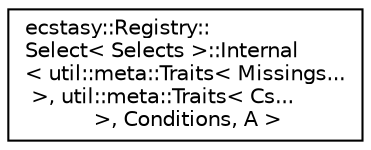 digraph "Graphical Class Hierarchy"
{
 // LATEX_PDF_SIZE
  edge [fontname="Helvetica",fontsize="10",labelfontname="Helvetica",labelfontsize="10"];
  node [fontname="Helvetica",fontsize="10",shape=record];
  rankdir="LR";
  Node0 [label="ecstasy::Registry::\lSelect\< Selects \>::Internal\l\< util::meta::Traits\< Missings...\l \>, util::meta::Traits\< Cs...\l \>, Conditions, A \>",height=0.2,width=0.4,color="black", fillcolor="white", style="filled",URL="$structecstasy_1_1_registry_1_1_select_1_1_internal_3_01util_1_1meta_1_1_traits_3_01_missings_8_85adf7fede83b5444fcab9e0bd02c3208.html",tooltip="Internal structure allowing to add implicitly required queryables (from the selected types)."];
}
